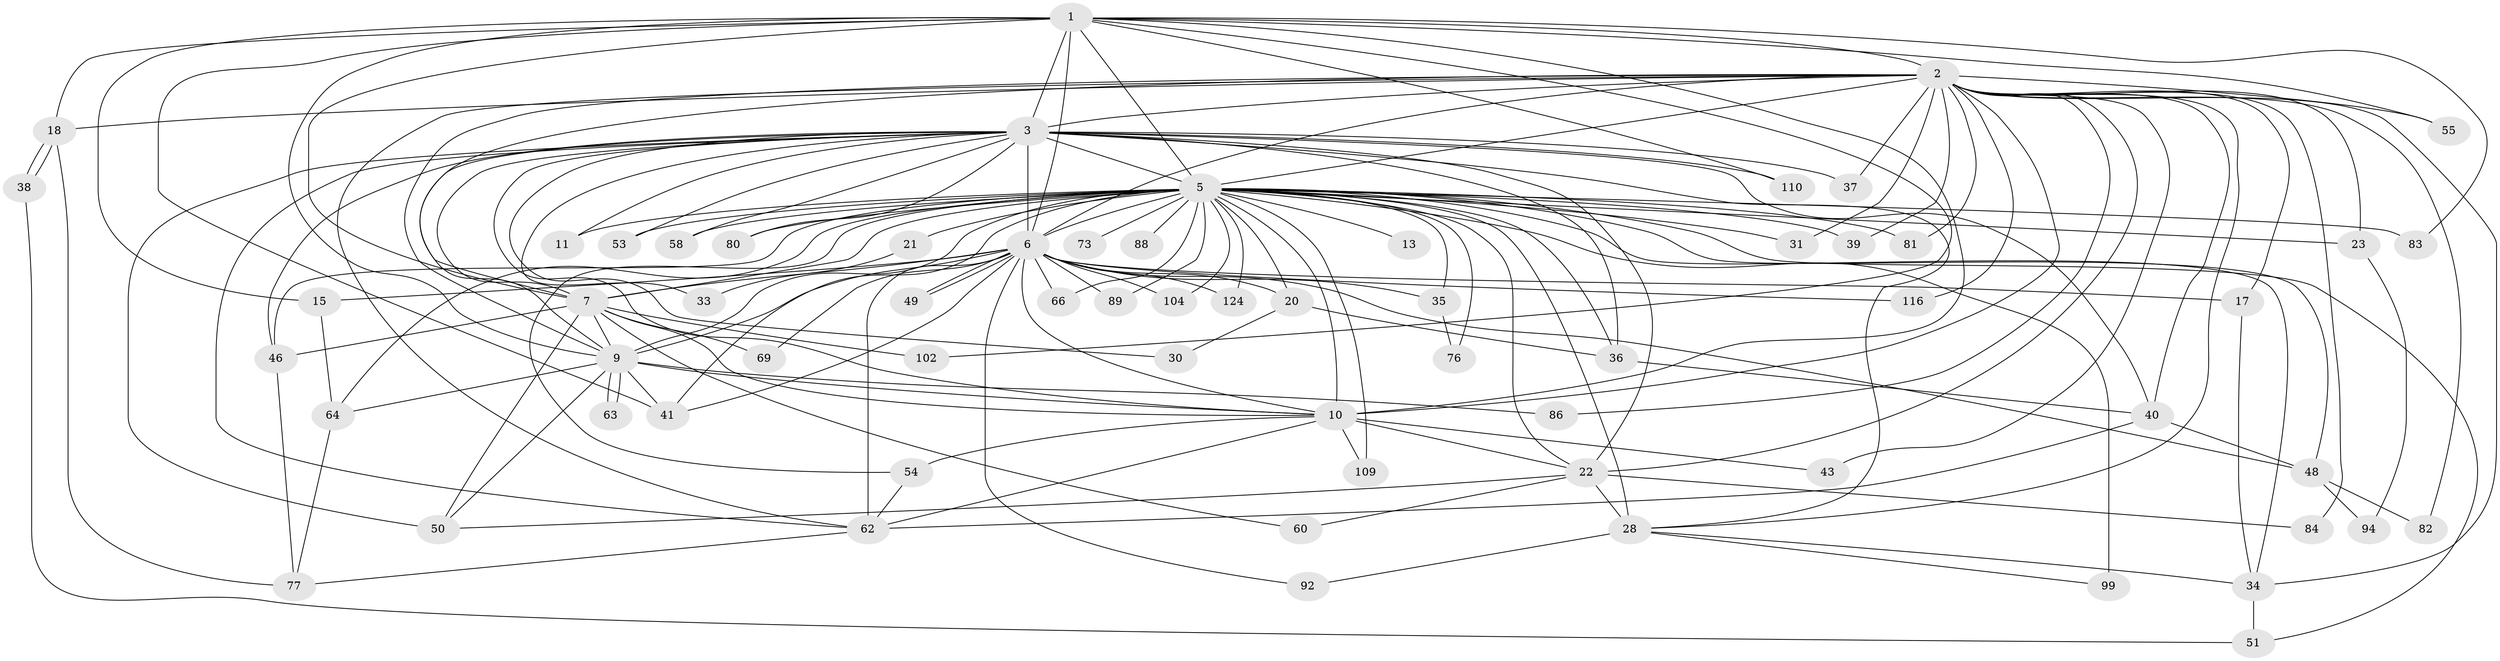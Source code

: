// original degree distribution, {21: 0.015384615384615385, 12: 0.007692307692307693, 28: 0.007692307692307693, 25: 0.007692307692307693, 24: 0.007692307692307693, 34: 0.007692307692307693, 14: 0.007692307692307693, 45: 0.007692307692307693, 16: 0.007692307692307693, 2: 0.5923076923076923, 5: 0.07692307692307693, 4: 0.06153846153846154, 3: 0.16153846153846155, 9: 0.007692307692307693, 10: 0.007692307692307693, 6: 0.015384615384615385}
// Generated by graph-tools (version 1.1) at 2025/14/03/09/25 04:14:17]
// undirected, 65 vertices, 160 edges
graph export_dot {
graph [start="1"]
  node [color=gray90,style=filled];
  1 [super="+85"];
  2 [super="+4"];
  3 [super="+16+78"];
  5 [super="+8+70+74+52"];
  6 [super="+45+98+24+29+27"];
  7 [super="+19"];
  9 [super="+101+115+100+126+103+12+26"];
  10;
  11;
  13;
  15;
  17 [super="+119"];
  18 [super="+87"];
  20 [super="+128"];
  21;
  22 [super="+57+114+108"];
  23;
  28 [super="+42+71"];
  30;
  31;
  33;
  34 [super="+75"];
  35;
  36 [super="+95"];
  37;
  38;
  39;
  40 [super="+129"];
  41 [super="+56"];
  43;
  46 [super="+79"];
  48 [super="+106"];
  49;
  50 [super="+68"];
  51 [super="+130"];
  53;
  54;
  55;
  58;
  60;
  62 [super="+65+90+67"];
  63;
  64 [super="+107"];
  66 [super="+113"];
  69;
  73;
  76;
  77;
  80;
  81;
  82;
  83;
  84;
  86;
  88;
  89;
  92;
  94;
  99 [super="+112"];
  102;
  104;
  109;
  110;
  116;
  124;
  1 -- 2 [weight=3];
  1 -- 3;
  1 -- 5 [weight=2];
  1 -- 6 [weight=3];
  1 -- 7 [weight=2];
  1 -- 9 [weight=2];
  1 -- 10;
  1 -- 15;
  1 -- 18;
  1 -- 55;
  1 -- 83;
  1 -- 102;
  1 -- 110;
  1 -- 41;
  2 -- 3 [weight=2];
  2 -- 5 [weight=5];
  2 -- 6 [weight=5];
  2 -- 7 [weight=2];
  2 -- 9 [weight=2];
  2 -- 10 [weight=3];
  2 -- 17 [weight=2];
  2 -- 23;
  2 -- 81;
  2 -- 18;
  2 -- 82;
  2 -- 84;
  2 -- 22 [weight=2];
  2 -- 86;
  2 -- 28;
  2 -- 31;
  2 -- 34;
  2 -- 37;
  2 -- 39;
  2 -- 40;
  2 -- 43;
  2 -- 116;
  2 -- 55;
  2 -- 62;
  3 -- 5 [weight=2];
  3 -- 6 [weight=4];
  3 -- 7;
  3 -- 9 [weight=2];
  3 -- 10;
  3 -- 11;
  3 -- 30;
  3 -- 33;
  3 -- 36;
  3 -- 37;
  3 -- 40;
  3 -- 46;
  3 -- 50;
  3 -- 53;
  3 -- 58;
  3 -- 80;
  3 -- 110;
  3 -- 28;
  3 -- 62;
  3 -- 22;
  5 -- 6 [weight=7];
  5 -- 7 [weight=2];
  5 -- 9 [weight=5];
  5 -- 10 [weight=2];
  5 -- 21 [weight=2];
  5 -- 23;
  5 -- 31;
  5 -- 36 [weight=2];
  5 -- 41;
  5 -- 54;
  5 -- 58;
  5 -- 88 [weight=2];
  5 -- 99 [weight=2];
  5 -- 124;
  5 -- 11;
  5 -- 13;
  5 -- 20;
  5 -- 22 [weight=2];
  5 -- 28 [weight=2];
  5 -- 34;
  5 -- 35;
  5 -- 39;
  5 -- 46;
  5 -- 48 [weight=2];
  5 -- 51;
  5 -- 53;
  5 -- 64;
  5 -- 73;
  5 -- 76;
  5 -- 80;
  5 -- 81;
  5 -- 89;
  5 -- 104;
  5 -- 109;
  5 -- 83;
  5 -- 66;
  6 -- 7;
  6 -- 9 [weight=3];
  6 -- 10;
  6 -- 15 [weight=3];
  6 -- 17;
  6 -- 20;
  6 -- 41;
  6 -- 49;
  6 -- 49;
  6 -- 92;
  6 -- 116;
  6 -- 124;
  6 -- 66 [weight=2];
  6 -- 62 [weight=2];
  6 -- 48;
  6 -- 35;
  6 -- 69;
  6 -- 104;
  6 -- 89;
  7 -- 9;
  7 -- 10;
  7 -- 50;
  7 -- 69;
  7 -- 102;
  7 -- 46;
  7 -- 60;
  9 -- 10 [weight=2];
  9 -- 63;
  9 -- 63;
  9 -- 86;
  9 -- 50;
  9 -- 64;
  9 -- 41;
  10 -- 43;
  10 -- 54;
  10 -- 62;
  10 -- 109;
  10 -- 22;
  15 -- 64;
  17 -- 34;
  18 -- 38;
  18 -- 38;
  18 -- 77;
  20 -- 30;
  20 -- 36;
  21 -- 33;
  22 -- 28 [weight=2];
  22 -- 60;
  22 -- 84;
  22 -- 50;
  23 -- 94;
  28 -- 92;
  28 -- 34;
  28 -- 99;
  34 -- 51;
  35 -- 76;
  36 -- 40;
  38 -- 51;
  40 -- 48;
  40 -- 62;
  46 -- 77;
  48 -- 82;
  48 -- 94;
  54 -- 62;
  62 -- 77;
  64 -- 77;
}
